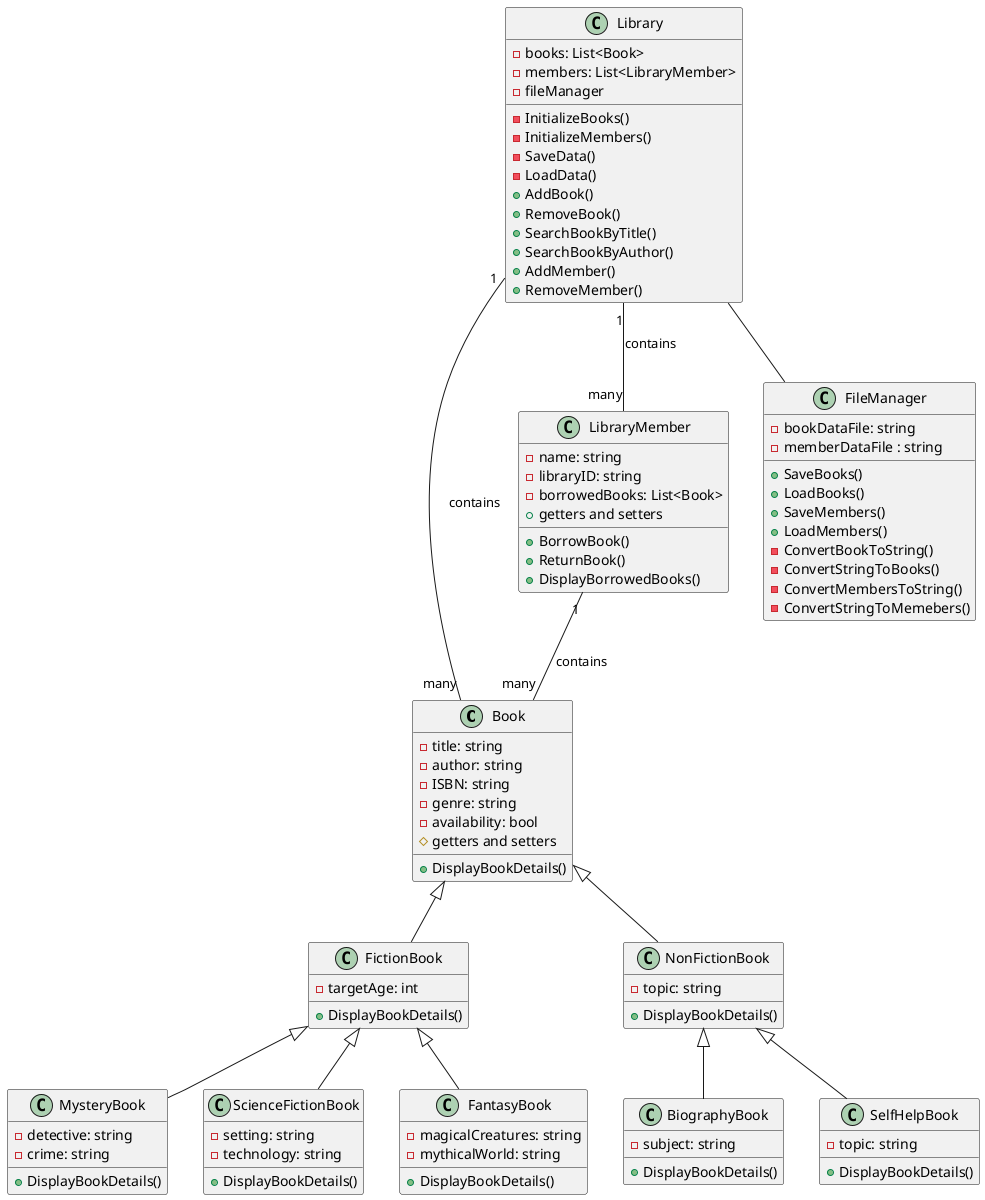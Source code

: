 @startuml Library System

Book <|-- FictionBook
Book <|-- NonFictionBook
FictionBook <|-- MysteryBook
FictionBook <|-- ScienceFictionBook
FictionBook <|-- FantasyBook
NonFictionBook <|-- BiographyBook
NonFictionBook <|-- SelfHelpBook
LibraryMember "1" -- "many" Book :contains
Library "1" -- "many" Book :contains
Library "1" -- "many" LibraryMember :contains
Library -- FileManager

class Library {
  - books: List<Book>
  - members: List<LibraryMember>
  - fileManager
  - InitializeBooks()
  - InitializeMembers()
  - SaveData()
  - LoadData()
  + AddBook()
  + RemoveBook()
  + SearchBookByTitle()
  + SearchBookByAuthor()
  + AddMember()
  + RemoveMember()
}

class FileManager {
  - bookDataFile: string
  - memberDataFile : string
  + SaveBooks()
  + LoadBooks()
  + SaveMembers()
  + LoadMembers()
  - ConvertBookToString()
  - ConvertStringToBooks()
  - ConvertMembersToString()
  - ConvertStringToMemebers()
}

class LibraryMember {
  - name: string
  - libraryID: string
  - borrowedBooks: List<Book>
  + getters and setters
  + BorrowBook()
  + ReturnBook()
  + DisplayBorrowedBooks()
}

class Book {
  - title: string
  - author: string
  - ISBN: string
  - genre: string
  - availability: bool
  # getters and setters
  + DisplayBookDetails()
}

class FictionBook {
  - targetAge: int
  + DisplayBookDetails()
}

class NonFictionBook {
  - topic: string
  + DisplayBookDetails()
}

class MysteryBook {
  - detective: string
  - crime: string
  + DisplayBookDetails()
}

class ScienceFictionBook {
  - setting: string
  - technology: string
  + DisplayBookDetails()
}

class FantasyBook {
  - magicalCreatures: string
  - mythicalWorld: string
  + DisplayBookDetails()
}

class BiographyBook {
  - subject: string
  + DisplayBookDetails()
}

class SelfHelpBook {
  - topic: string
  + DisplayBookDetails()
}


@enduml
